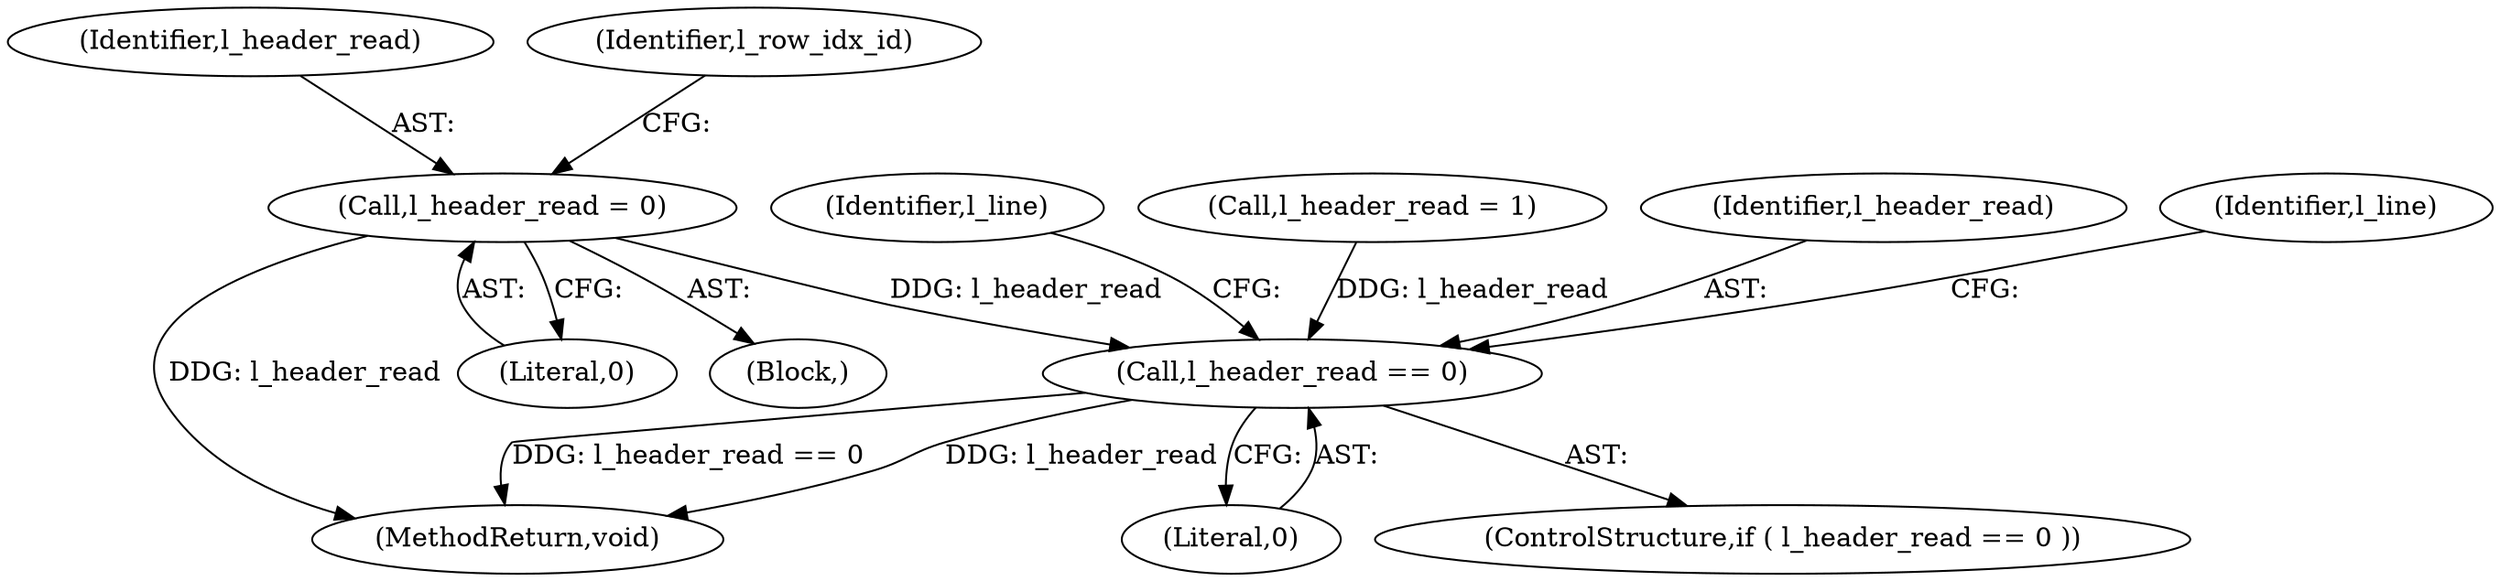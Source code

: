 digraph "0_libxsmm_151481489192e6d1997f8bde52c5c425ea41741d@API" {
"1000133" [label="(Call,l_header_read = 0)"];
"1000187" [label="(Call,l_header_read == 0)"];
"1000189" [label="(Literal,0)"];
"1000187" [label="(Call,l_header_read == 0)"];
"1000352" [label="(Identifier,l_line)"];
"1000134" [label="(Identifier,l_header_read)"];
"1000335" [label="(Call,l_header_read = 1)"];
"1000135" [label="(Literal,0)"];
"1000133" [label="(Call,l_header_read = 0)"];
"1000125" [label="(Block,)"];
"1000445" [label="(MethodReturn,void)"];
"1000188" [label="(Identifier,l_header_read)"];
"1000194" [label="(Identifier,l_line)"];
"1000138" [label="(Identifier,l_row_idx_id)"];
"1000186" [label="(ControlStructure,if ( l_header_read == 0 ))"];
"1000133" -> "1000125"  [label="AST: "];
"1000133" -> "1000135"  [label="CFG: "];
"1000134" -> "1000133"  [label="AST: "];
"1000135" -> "1000133"  [label="AST: "];
"1000138" -> "1000133"  [label="CFG: "];
"1000133" -> "1000445"  [label="DDG: l_header_read"];
"1000133" -> "1000187"  [label="DDG: l_header_read"];
"1000187" -> "1000186"  [label="AST: "];
"1000187" -> "1000189"  [label="CFG: "];
"1000188" -> "1000187"  [label="AST: "];
"1000189" -> "1000187"  [label="AST: "];
"1000194" -> "1000187"  [label="CFG: "];
"1000352" -> "1000187"  [label="CFG: "];
"1000187" -> "1000445"  [label="DDG: l_header_read"];
"1000187" -> "1000445"  [label="DDG: l_header_read == 0"];
"1000335" -> "1000187"  [label="DDG: l_header_read"];
}
